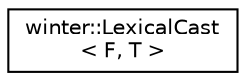digraph "类继承关系图"
{
 // LATEX_PDF_SIZE
  edge [fontname="Helvetica",fontsize="10",labelfontname="Helvetica",labelfontsize="10"];
  node [fontname="Helvetica",fontsize="10",shape=record];
  rankdir="LR";
  Node0 [label="winter::LexicalCast\l\< F, T \>",height=0.2,width=0.4,color="black", fillcolor="white", style="filled",URL="$classwinter_1_1LexicalCast.html",tooltip="类型转换模板类(F 源类型, T 目标类型)"];
}
